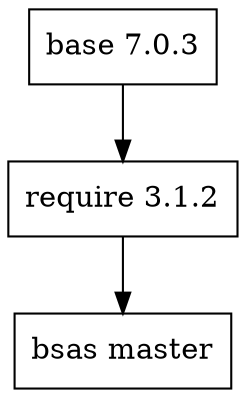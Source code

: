 digraph bsas {
node [shape=record];
base [label="base 7.0.3"]
require [label="require 3.1.2"]
bsas [label="bsas master"]
base -> require ->  bsas 
} 

